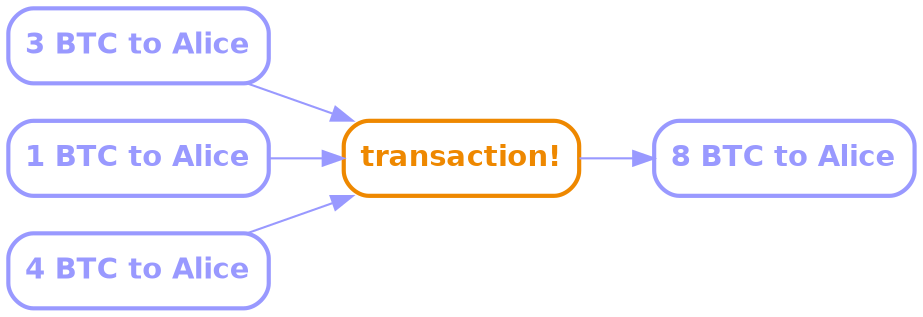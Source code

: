 digraph G {
    rankdir=LR;
    graph [
        K=1.0,
        overlap=false,
        splines = spline,
    ];
    node [
        shape=box
        style="rounded,bold"
        color="#9999ff",
        fontcolor="#9999ff",
        fontname="Helvetica-bold",
    ];
    edge [
        # arrowsize=2,
        color="#9999ff",
    ];
    "transaction!" [color="#ee8800", fontcolor="#ee8800"]

    "3 BTC to Alice" -> "transaction!"
    "1 BTC to Alice" -> "transaction!"
    "4 BTC to Alice" -> "transaction!"

    "transaction!" -> "8 BTC to Alice"
}
